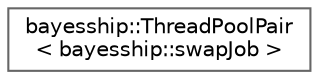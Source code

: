 digraph "Graphical Class Hierarchy"
{
 // LATEX_PDF_SIZE
  bgcolor="transparent";
  edge [fontname=Helvetica,fontsize=10,labelfontname=Helvetica,labelfontsize=10];
  node [fontname=Helvetica,fontsize=10,shape=box,height=0.2,width=0.4];
  rankdir="LR";
  Node0 [label="bayesship::ThreadPoolPair\l\< bayesship::swapJob \>",height=0.2,width=0.4,color="grey40", fillcolor="white", style="filled",URL="$classbayesship_1_1ThreadPoolPair.html",tooltip=" "];
}
